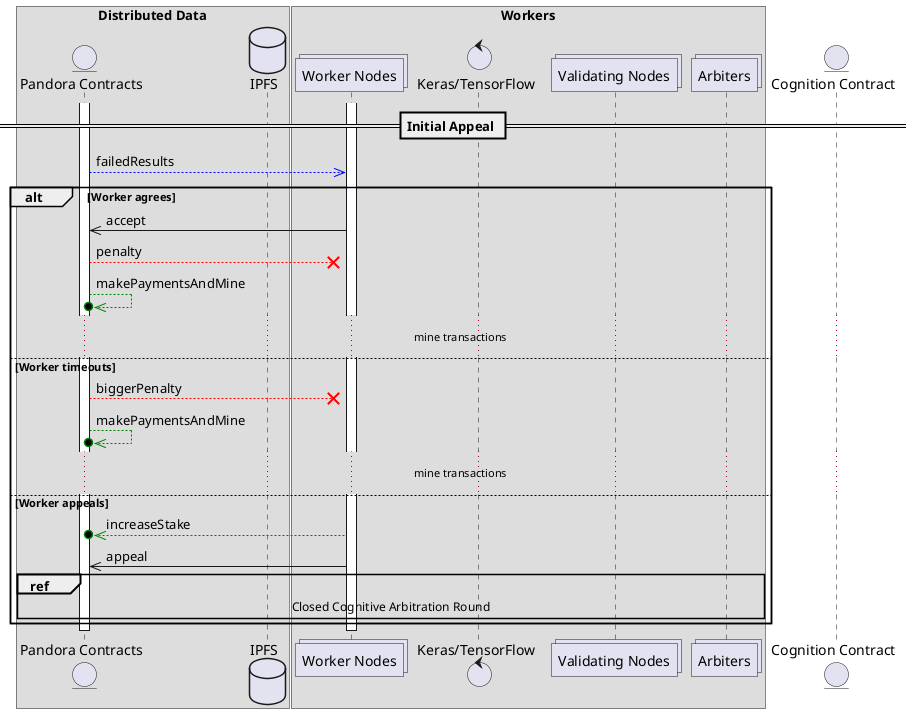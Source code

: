 @startuml
box "Distributed Data"
  entity "Pandora Contracts" as pandora
  database "IPFS" as ipfs
end box

box "Workers"
  collections "Worker Nodes" as workers
  control "Keras/TensorFlow" as nn
  collections "Validating Nodes" as validators
  collections "Arbiters" as arbiters
end box

entity "Cognition Contract" as cognition

== Initial Appeal ==

activate pandora
activate workers

pandora -[#blue]->> workers: failedResults

alt Worker agrees
  workers ->> pandora: accept
  pandora -[#red]->x workers: penalty
  pandora -[#green]->>o pandora: makePaymentsAndMine
  ... mine transactions ...
else Worker timeouts
  pandora -[#red]->x workers: biggerPenalty
  pandora -[#green]->>o pandora: makePaymentsAndMine
  ... mine transactions ...
else Worker appeals
  workers -[#green]->>o pandora: increaseStake
  workers ->> pandora: appeal
  ref over pandora, arbiters: Closed Cognitive Arbitration Round
end

deactivate workers
deactivate pandora
@enduml
